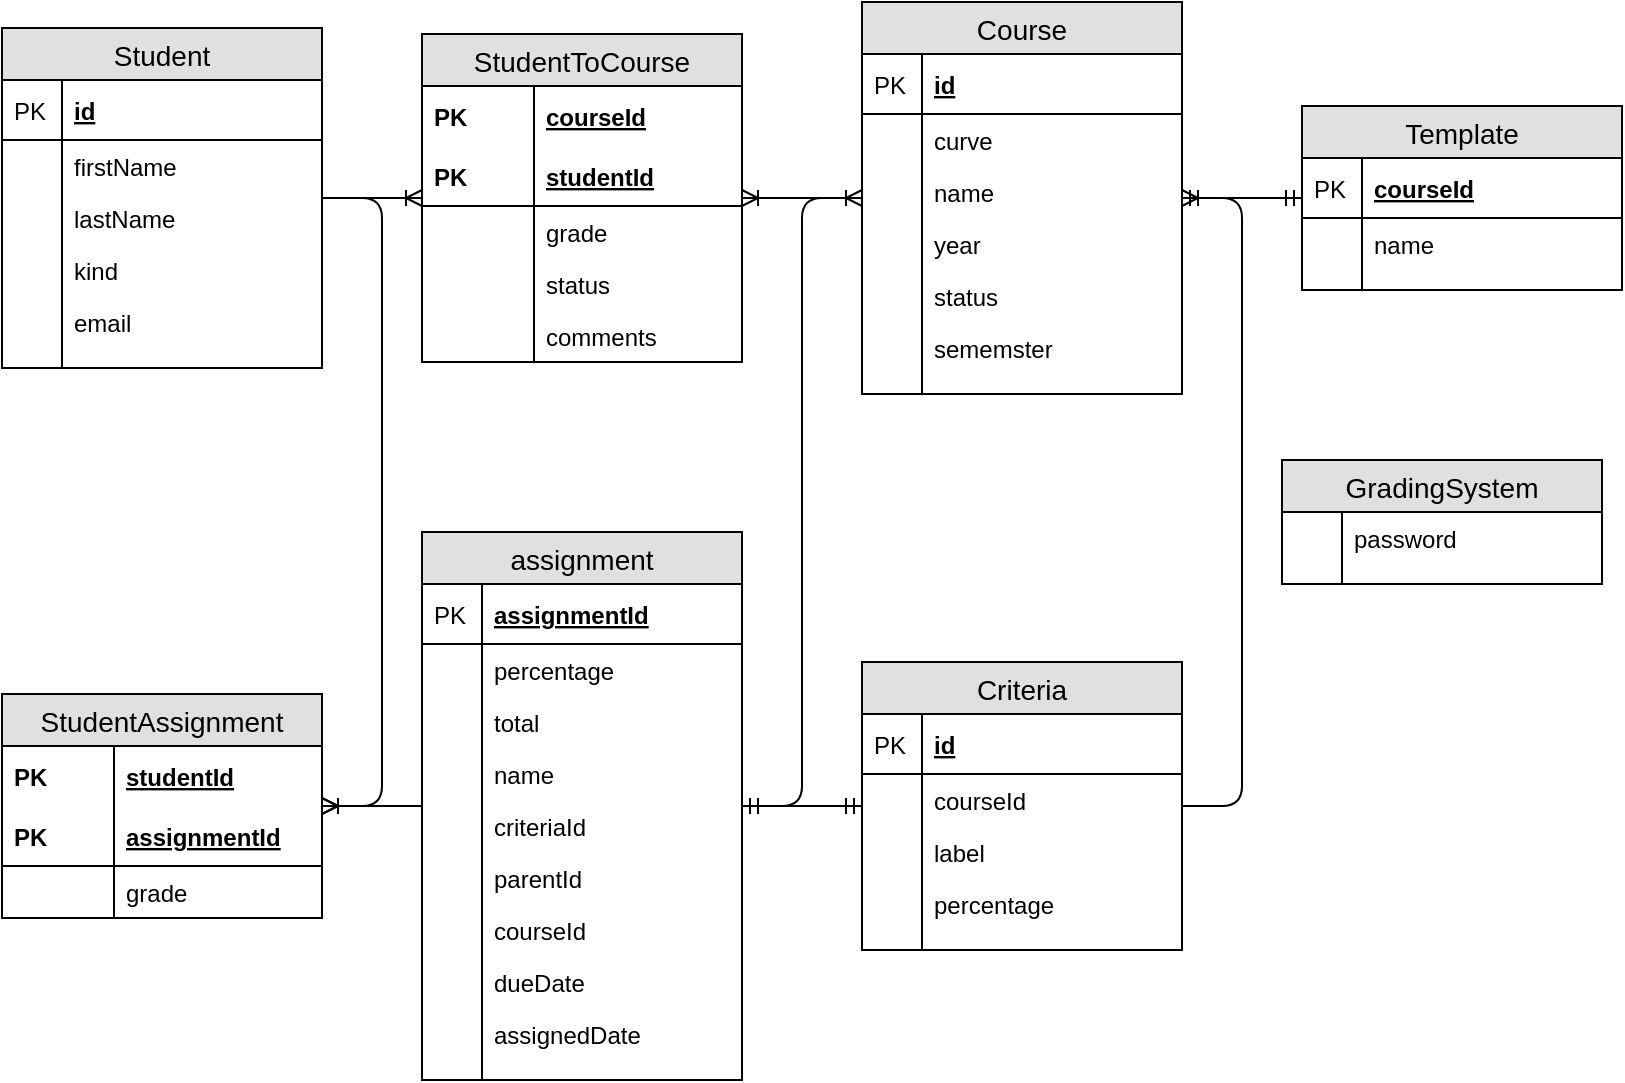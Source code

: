 <mxfile version="12.1.0" type="device" pages="1"><diagram id="WDVvncMT78TBYeKEltRN" name="Page-1"><mxGraphModel dx="946" dy="615" grid="1" gridSize="10" guides="1" tooltips="1" connect="1" arrows="1" fold="1" page="1" pageScale="1" pageWidth="850" pageHeight="1100" math="0" shadow="0"><root><mxCell id="0"/><mxCell id="1" parent="0"/><mxCell id="P_aQMpiDSYDYEC1tHxFe-1" value="Student" style="swimlane;fontStyle=0;childLayout=stackLayout;horizontal=1;startSize=26;fillColor=#e0e0e0;horizontalStack=0;resizeParent=1;resizeParentMax=0;resizeLast=0;collapsible=1;marginBottom=0;swimlaneFillColor=#ffffff;align=center;fontSize=14;" vertex="1" parent="1"><mxGeometry x="130" y="80" width="160" height="170" as="geometry"/></mxCell><mxCell id="P_aQMpiDSYDYEC1tHxFe-2" value="id" style="shape=partialRectangle;top=0;left=0;right=0;bottom=1;align=left;verticalAlign=middle;fillColor=none;spacingLeft=34;spacingRight=4;overflow=hidden;rotatable=0;points=[[0,0.5],[1,0.5]];portConstraint=eastwest;dropTarget=0;fontStyle=5;fontSize=12;" vertex="1" parent="P_aQMpiDSYDYEC1tHxFe-1"><mxGeometry y="26" width="160" height="30" as="geometry"/></mxCell><mxCell id="P_aQMpiDSYDYEC1tHxFe-3" value="PK" style="shape=partialRectangle;top=0;left=0;bottom=0;fillColor=none;align=left;verticalAlign=middle;spacingLeft=4;spacingRight=4;overflow=hidden;rotatable=0;points=[];portConstraint=eastwest;part=1;fontSize=12;" vertex="1" connectable="0" parent="P_aQMpiDSYDYEC1tHxFe-2"><mxGeometry width="30" height="30" as="geometry"/></mxCell><mxCell id="P_aQMpiDSYDYEC1tHxFe-4" value="firstName" style="shape=partialRectangle;top=0;left=0;right=0;bottom=0;align=left;verticalAlign=top;fillColor=none;spacingLeft=34;spacingRight=4;overflow=hidden;rotatable=0;points=[[0,0.5],[1,0.5]];portConstraint=eastwest;dropTarget=0;fontSize=12;" vertex="1" parent="P_aQMpiDSYDYEC1tHxFe-1"><mxGeometry y="56" width="160" height="26" as="geometry"/></mxCell><mxCell id="P_aQMpiDSYDYEC1tHxFe-5" value="" style="shape=partialRectangle;top=0;left=0;bottom=0;fillColor=none;align=left;verticalAlign=top;spacingLeft=4;spacingRight=4;overflow=hidden;rotatable=0;points=[];portConstraint=eastwest;part=1;fontSize=12;" vertex="1" connectable="0" parent="P_aQMpiDSYDYEC1tHxFe-4"><mxGeometry width="30" height="26" as="geometry"/></mxCell><mxCell id="P_aQMpiDSYDYEC1tHxFe-6" value="lastName" style="shape=partialRectangle;top=0;left=0;right=0;bottom=0;align=left;verticalAlign=top;fillColor=none;spacingLeft=34;spacingRight=4;overflow=hidden;rotatable=0;points=[[0,0.5],[1,0.5]];portConstraint=eastwest;dropTarget=0;fontSize=12;" vertex="1" parent="P_aQMpiDSYDYEC1tHxFe-1"><mxGeometry y="82" width="160" height="26" as="geometry"/></mxCell><mxCell id="P_aQMpiDSYDYEC1tHxFe-7" value="" style="shape=partialRectangle;top=0;left=0;bottom=0;fillColor=none;align=left;verticalAlign=top;spacingLeft=4;spacingRight=4;overflow=hidden;rotatable=0;points=[];portConstraint=eastwest;part=1;fontSize=12;" vertex="1" connectable="0" parent="P_aQMpiDSYDYEC1tHxFe-6"><mxGeometry width="30" height="26" as="geometry"/></mxCell><mxCell id="P_aQMpiDSYDYEC1tHxFe-14" value="kind" style="shape=partialRectangle;top=0;left=0;right=0;bottom=0;align=left;verticalAlign=top;fillColor=none;spacingLeft=34;spacingRight=4;overflow=hidden;rotatable=0;points=[[0,0.5],[1,0.5]];portConstraint=eastwest;dropTarget=0;fontSize=12;" vertex="1" parent="P_aQMpiDSYDYEC1tHxFe-1"><mxGeometry y="108" width="160" height="26" as="geometry"/></mxCell><mxCell id="P_aQMpiDSYDYEC1tHxFe-15" value="" style="shape=partialRectangle;top=0;left=0;bottom=0;fillColor=none;align=left;verticalAlign=top;spacingLeft=4;spacingRight=4;overflow=hidden;rotatable=0;points=[];portConstraint=eastwest;part=1;fontSize=12;" vertex="1" connectable="0" parent="P_aQMpiDSYDYEC1tHxFe-14"><mxGeometry width="30" height="26" as="geometry"/></mxCell><mxCell id="P_aQMpiDSYDYEC1tHxFe-8" value="email" style="shape=partialRectangle;top=0;left=0;right=0;bottom=0;align=left;verticalAlign=top;fillColor=none;spacingLeft=34;spacingRight=4;overflow=hidden;rotatable=0;points=[[0,0.5],[1,0.5]];portConstraint=eastwest;dropTarget=0;fontSize=12;" vertex="1" parent="P_aQMpiDSYDYEC1tHxFe-1"><mxGeometry y="134" width="160" height="26" as="geometry"/></mxCell><mxCell id="P_aQMpiDSYDYEC1tHxFe-9" value="" style="shape=partialRectangle;top=0;left=0;bottom=0;fillColor=none;align=left;verticalAlign=top;spacingLeft=4;spacingRight=4;overflow=hidden;rotatable=0;points=[];portConstraint=eastwest;part=1;fontSize=12;" vertex="1" connectable="0" parent="P_aQMpiDSYDYEC1tHxFe-8"><mxGeometry width="30" height="26" as="geometry"/></mxCell><mxCell id="P_aQMpiDSYDYEC1tHxFe-10" value="" style="shape=partialRectangle;top=0;left=0;right=0;bottom=0;align=left;verticalAlign=top;fillColor=none;spacingLeft=34;spacingRight=4;overflow=hidden;rotatable=0;points=[[0,0.5],[1,0.5]];portConstraint=eastwest;dropTarget=0;fontSize=12;" vertex="1" parent="P_aQMpiDSYDYEC1tHxFe-1"><mxGeometry y="160" width="160" height="10" as="geometry"/></mxCell><mxCell id="P_aQMpiDSYDYEC1tHxFe-11" value="" style="shape=partialRectangle;top=0;left=0;bottom=0;fillColor=none;align=left;verticalAlign=top;spacingLeft=4;spacingRight=4;overflow=hidden;rotatable=0;points=[];portConstraint=eastwest;part=1;fontSize=12;" vertex="1" connectable="0" parent="P_aQMpiDSYDYEC1tHxFe-10"><mxGeometry width="30" height="10" as="geometry"/></mxCell><mxCell id="P_aQMpiDSYDYEC1tHxFe-16" value="StudentToCourse" style="swimlane;fontStyle=0;childLayout=stackLayout;horizontal=1;startSize=26;fillColor=#e0e0e0;horizontalStack=0;resizeParent=1;resizeParentMax=0;resizeLast=0;collapsible=1;marginBottom=0;swimlaneFillColor=#ffffff;align=center;fontSize=14;" vertex="1" parent="1"><mxGeometry x="340" y="83" width="160" height="164" as="geometry"/></mxCell><mxCell id="P_aQMpiDSYDYEC1tHxFe-17" value="courseId" style="shape=partialRectangle;top=0;left=0;right=0;bottom=0;align=left;verticalAlign=middle;fillColor=none;spacingLeft=60;spacingRight=4;overflow=hidden;rotatable=0;points=[[0,0.5],[1,0.5]];portConstraint=eastwest;dropTarget=0;fontStyle=5;fontSize=12;" vertex="1" parent="P_aQMpiDSYDYEC1tHxFe-16"><mxGeometry y="26" width="160" height="30" as="geometry"/></mxCell><mxCell id="P_aQMpiDSYDYEC1tHxFe-18" value="PK" style="shape=partialRectangle;fontStyle=1;top=0;left=0;bottom=0;fillColor=none;align=left;verticalAlign=middle;spacingLeft=4;spacingRight=4;overflow=hidden;rotatable=0;points=[];portConstraint=eastwest;part=1;fontSize=12;" vertex="1" connectable="0" parent="P_aQMpiDSYDYEC1tHxFe-17"><mxGeometry width="56" height="30" as="geometry"/></mxCell><mxCell id="P_aQMpiDSYDYEC1tHxFe-19" value="studentId" style="shape=partialRectangle;top=0;left=0;right=0;bottom=1;align=left;verticalAlign=middle;fillColor=none;spacingLeft=60;spacingRight=4;overflow=hidden;rotatable=0;points=[[0,0.5],[1,0.5]];portConstraint=eastwest;dropTarget=0;fontStyle=5;fontSize=12;" vertex="1" parent="P_aQMpiDSYDYEC1tHxFe-16"><mxGeometry y="56" width="160" height="30" as="geometry"/></mxCell><mxCell id="P_aQMpiDSYDYEC1tHxFe-20" value="PK" style="shape=partialRectangle;fontStyle=1;top=0;left=0;bottom=0;fillColor=none;align=left;verticalAlign=middle;spacingLeft=4;spacingRight=4;overflow=hidden;rotatable=0;points=[];portConstraint=eastwest;part=1;fontSize=12;" vertex="1" connectable="0" parent="P_aQMpiDSYDYEC1tHxFe-19"><mxGeometry width="56" height="30" as="geometry"/></mxCell><mxCell id="P_aQMpiDSYDYEC1tHxFe-21" value="grade" style="shape=partialRectangle;top=0;left=0;right=0;bottom=0;align=left;verticalAlign=top;fillColor=none;spacingLeft=60;spacingRight=4;overflow=hidden;rotatable=0;points=[[0,0.5],[1,0.5]];portConstraint=eastwest;dropTarget=0;fontSize=12;" vertex="1" parent="P_aQMpiDSYDYEC1tHxFe-16"><mxGeometry y="86" width="160" height="26" as="geometry"/></mxCell><mxCell id="P_aQMpiDSYDYEC1tHxFe-22" value="" style="shape=partialRectangle;top=0;left=0;bottom=0;fillColor=none;align=left;verticalAlign=top;spacingLeft=4;spacingRight=4;overflow=hidden;rotatable=0;points=[];portConstraint=eastwest;part=1;fontSize=12;" vertex="1" connectable="0" parent="P_aQMpiDSYDYEC1tHxFe-21"><mxGeometry width="56" height="26" as="geometry"/></mxCell><mxCell id="P_aQMpiDSYDYEC1tHxFe-27" value="status" style="shape=partialRectangle;top=0;left=0;right=0;bottom=0;align=left;verticalAlign=top;fillColor=none;spacingLeft=60;spacingRight=4;overflow=hidden;rotatable=0;points=[[0,0.5],[1,0.5]];portConstraint=eastwest;dropTarget=0;fontSize=12;" vertex="1" parent="P_aQMpiDSYDYEC1tHxFe-16"><mxGeometry y="112" width="160" height="26" as="geometry"/></mxCell><mxCell id="P_aQMpiDSYDYEC1tHxFe-28" value="" style="shape=partialRectangle;fontStyle=1;top=0;left=0;bottom=0;fillColor=none;align=left;verticalAlign=top;spacingLeft=4;spacingRight=4;overflow=hidden;rotatable=0;points=[];portConstraint=eastwest;part=1;fontSize=12;" vertex="1" connectable="0" parent="P_aQMpiDSYDYEC1tHxFe-27"><mxGeometry width="56" height="26" as="geometry"/></mxCell><mxCell id="P_aQMpiDSYDYEC1tHxFe-25" value="comments" style="shape=partialRectangle;top=0;left=0;right=0;bottom=0;align=left;verticalAlign=top;fillColor=none;spacingLeft=60;spacingRight=4;overflow=hidden;rotatable=0;points=[[0,0.5],[1,0.5]];portConstraint=eastwest;dropTarget=0;fontSize=12;" vertex="1" parent="P_aQMpiDSYDYEC1tHxFe-16"><mxGeometry y="138" width="160" height="26" as="geometry"/></mxCell><mxCell id="P_aQMpiDSYDYEC1tHxFe-26" value="" style="shape=partialRectangle;fontStyle=1;top=0;left=0;bottom=0;fillColor=none;align=left;verticalAlign=top;spacingLeft=4;spacingRight=4;overflow=hidden;rotatable=0;points=[];portConstraint=eastwest;part=1;fontSize=12;" vertex="1" connectable="0" parent="P_aQMpiDSYDYEC1tHxFe-25"><mxGeometry width="56" height="26" as="geometry"/></mxCell><mxCell id="P_aQMpiDSYDYEC1tHxFe-31" value="Course" style="swimlane;fontStyle=0;childLayout=stackLayout;horizontal=1;startSize=26;fillColor=#e0e0e0;horizontalStack=0;resizeParent=1;resizeParentMax=0;resizeLast=0;collapsible=1;marginBottom=0;swimlaneFillColor=#ffffff;align=center;fontSize=14;" vertex="1" parent="1"><mxGeometry x="560" y="67" width="160" height="196" as="geometry"/></mxCell><mxCell id="P_aQMpiDSYDYEC1tHxFe-32" value="id" style="shape=partialRectangle;top=0;left=0;right=0;bottom=1;align=left;verticalAlign=middle;fillColor=none;spacingLeft=34;spacingRight=4;overflow=hidden;rotatable=0;points=[[0,0.5],[1,0.5]];portConstraint=eastwest;dropTarget=0;fontStyle=5;fontSize=12;" vertex="1" parent="P_aQMpiDSYDYEC1tHxFe-31"><mxGeometry y="26" width="160" height="30" as="geometry"/></mxCell><mxCell id="P_aQMpiDSYDYEC1tHxFe-33" value="PK" style="shape=partialRectangle;top=0;left=0;bottom=0;fillColor=none;align=left;verticalAlign=middle;spacingLeft=4;spacingRight=4;overflow=hidden;rotatable=0;points=[];portConstraint=eastwest;part=1;fontSize=12;" vertex="1" connectable="0" parent="P_aQMpiDSYDYEC1tHxFe-32"><mxGeometry width="30" height="30" as="geometry"/></mxCell><mxCell id="P_aQMpiDSYDYEC1tHxFe-34" value="curve" style="shape=partialRectangle;top=0;left=0;right=0;bottom=0;align=left;verticalAlign=top;fillColor=none;spacingLeft=34;spacingRight=4;overflow=hidden;rotatable=0;points=[[0,0.5],[1,0.5]];portConstraint=eastwest;dropTarget=0;fontSize=12;" vertex="1" parent="P_aQMpiDSYDYEC1tHxFe-31"><mxGeometry y="56" width="160" height="26" as="geometry"/></mxCell><mxCell id="P_aQMpiDSYDYEC1tHxFe-35" value="" style="shape=partialRectangle;top=0;left=0;bottom=0;fillColor=none;align=left;verticalAlign=top;spacingLeft=4;spacingRight=4;overflow=hidden;rotatable=0;points=[];portConstraint=eastwest;part=1;fontSize=12;" vertex="1" connectable="0" parent="P_aQMpiDSYDYEC1tHxFe-34"><mxGeometry width="30" height="26" as="geometry"/></mxCell><mxCell id="P_aQMpiDSYDYEC1tHxFe-36" value="name" style="shape=partialRectangle;top=0;left=0;right=0;bottom=0;align=left;verticalAlign=top;fillColor=none;spacingLeft=34;spacingRight=4;overflow=hidden;rotatable=0;points=[[0,0.5],[1,0.5]];portConstraint=eastwest;dropTarget=0;fontSize=12;" vertex="1" parent="P_aQMpiDSYDYEC1tHxFe-31"><mxGeometry y="82" width="160" height="26" as="geometry"/></mxCell><mxCell id="P_aQMpiDSYDYEC1tHxFe-37" value="" style="shape=partialRectangle;top=0;left=0;bottom=0;fillColor=none;align=left;verticalAlign=top;spacingLeft=4;spacingRight=4;overflow=hidden;rotatable=0;points=[];portConstraint=eastwest;part=1;fontSize=12;" vertex="1" connectable="0" parent="P_aQMpiDSYDYEC1tHxFe-36"><mxGeometry width="30" height="26" as="geometry"/></mxCell><mxCell id="P_aQMpiDSYDYEC1tHxFe-42" value="year" style="shape=partialRectangle;top=0;left=0;right=0;bottom=0;align=left;verticalAlign=top;fillColor=none;spacingLeft=34;spacingRight=4;overflow=hidden;rotatable=0;points=[[0,0.5],[1,0.5]];portConstraint=eastwest;dropTarget=0;fontSize=12;" vertex="1" parent="P_aQMpiDSYDYEC1tHxFe-31"><mxGeometry y="108" width="160" height="26" as="geometry"/></mxCell><mxCell id="P_aQMpiDSYDYEC1tHxFe-43" value="" style="shape=partialRectangle;top=0;left=0;bottom=0;fillColor=none;align=left;verticalAlign=top;spacingLeft=4;spacingRight=4;overflow=hidden;rotatable=0;points=[];portConstraint=eastwest;part=1;fontSize=12;" vertex="1" connectable="0" parent="P_aQMpiDSYDYEC1tHxFe-42"><mxGeometry width="30" height="26" as="geometry"/></mxCell><mxCell id="P_aQMpiDSYDYEC1tHxFe-44" value="status" style="shape=partialRectangle;top=0;left=0;right=0;bottom=0;align=left;verticalAlign=top;fillColor=none;spacingLeft=34;spacingRight=4;overflow=hidden;rotatable=0;points=[[0,0.5],[1,0.5]];portConstraint=eastwest;dropTarget=0;fontSize=12;" vertex="1" parent="P_aQMpiDSYDYEC1tHxFe-31"><mxGeometry y="134" width="160" height="26" as="geometry"/></mxCell><mxCell id="P_aQMpiDSYDYEC1tHxFe-45" value="" style="shape=partialRectangle;top=0;left=0;bottom=0;fillColor=none;align=left;verticalAlign=top;spacingLeft=4;spacingRight=4;overflow=hidden;rotatable=0;points=[];portConstraint=eastwest;part=1;fontSize=12;" vertex="1" connectable="0" parent="P_aQMpiDSYDYEC1tHxFe-44"><mxGeometry width="30" height="26" as="geometry"/></mxCell><mxCell id="P_aQMpiDSYDYEC1tHxFe-38" value="sememster" style="shape=partialRectangle;top=0;left=0;right=0;bottom=0;align=left;verticalAlign=top;fillColor=none;spacingLeft=34;spacingRight=4;overflow=hidden;rotatable=0;points=[[0,0.5],[1,0.5]];portConstraint=eastwest;dropTarget=0;fontSize=12;" vertex="1" parent="P_aQMpiDSYDYEC1tHxFe-31"><mxGeometry y="160" width="160" height="26" as="geometry"/></mxCell><mxCell id="P_aQMpiDSYDYEC1tHxFe-39" value="" style="shape=partialRectangle;top=0;left=0;bottom=0;fillColor=none;align=left;verticalAlign=top;spacingLeft=4;spacingRight=4;overflow=hidden;rotatable=0;points=[];portConstraint=eastwest;part=1;fontSize=12;" vertex="1" connectable="0" parent="P_aQMpiDSYDYEC1tHxFe-38"><mxGeometry width="30" height="26" as="geometry"/></mxCell><mxCell id="P_aQMpiDSYDYEC1tHxFe-40" value="" style="shape=partialRectangle;top=0;left=0;right=0;bottom=0;align=left;verticalAlign=top;fillColor=none;spacingLeft=34;spacingRight=4;overflow=hidden;rotatable=0;points=[[0,0.5],[1,0.5]];portConstraint=eastwest;dropTarget=0;fontSize=12;" vertex="1" parent="P_aQMpiDSYDYEC1tHxFe-31"><mxGeometry y="186" width="160" height="10" as="geometry"/></mxCell><mxCell id="P_aQMpiDSYDYEC1tHxFe-41" value="" style="shape=partialRectangle;top=0;left=0;bottom=0;fillColor=none;align=left;verticalAlign=top;spacingLeft=4;spacingRight=4;overflow=hidden;rotatable=0;points=[];portConstraint=eastwest;part=1;fontSize=12;" vertex="1" connectable="0" parent="P_aQMpiDSYDYEC1tHxFe-40"><mxGeometry width="30" height="10" as="geometry"/></mxCell><mxCell id="P_aQMpiDSYDYEC1tHxFe-46" value="Criteria" style="swimlane;fontStyle=0;childLayout=stackLayout;horizontal=1;startSize=26;fillColor=#e0e0e0;horizontalStack=0;resizeParent=1;resizeParentMax=0;resizeLast=0;collapsible=1;marginBottom=0;swimlaneFillColor=#ffffff;align=center;fontSize=14;" vertex="1" parent="1"><mxGeometry x="560" y="397" width="160" height="144" as="geometry"/></mxCell><mxCell id="P_aQMpiDSYDYEC1tHxFe-47" value="id" style="shape=partialRectangle;top=0;left=0;right=0;bottom=1;align=left;verticalAlign=middle;fillColor=none;spacingLeft=34;spacingRight=4;overflow=hidden;rotatable=0;points=[[0,0.5],[1,0.5]];portConstraint=eastwest;dropTarget=0;fontStyle=5;fontSize=12;" vertex="1" parent="P_aQMpiDSYDYEC1tHxFe-46"><mxGeometry y="26" width="160" height="30" as="geometry"/></mxCell><mxCell id="P_aQMpiDSYDYEC1tHxFe-48" value="PK" style="shape=partialRectangle;top=0;left=0;bottom=0;fillColor=none;align=left;verticalAlign=middle;spacingLeft=4;spacingRight=4;overflow=hidden;rotatable=0;points=[];portConstraint=eastwest;part=1;fontSize=12;" vertex="1" connectable="0" parent="P_aQMpiDSYDYEC1tHxFe-47"><mxGeometry width="30" height="30" as="geometry"/></mxCell><mxCell id="P_aQMpiDSYDYEC1tHxFe-49" value="courseId" style="shape=partialRectangle;top=0;left=0;right=0;bottom=0;align=left;verticalAlign=top;fillColor=none;spacingLeft=34;spacingRight=4;overflow=hidden;rotatable=0;points=[[0,0.5],[1,0.5]];portConstraint=eastwest;dropTarget=0;fontSize=12;" vertex="1" parent="P_aQMpiDSYDYEC1tHxFe-46"><mxGeometry y="56" width="160" height="26" as="geometry"/></mxCell><mxCell id="P_aQMpiDSYDYEC1tHxFe-50" value="" style="shape=partialRectangle;top=0;left=0;bottom=0;fillColor=none;align=left;verticalAlign=top;spacingLeft=4;spacingRight=4;overflow=hidden;rotatable=0;points=[];portConstraint=eastwest;part=1;fontSize=12;" vertex="1" connectable="0" parent="P_aQMpiDSYDYEC1tHxFe-49"><mxGeometry width="30" height="26" as="geometry"/></mxCell><mxCell id="P_aQMpiDSYDYEC1tHxFe-51" value="label" style="shape=partialRectangle;top=0;left=0;right=0;bottom=0;align=left;verticalAlign=top;fillColor=none;spacingLeft=34;spacingRight=4;overflow=hidden;rotatable=0;points=[[0,0.5],[1,0.5]];portConstraint=eastwest;dropTarget=0;fontSize=12;" vertex="1" parent="P_aQMpiDSYDYEC1tHxFe-46"><mxGeometry y="82" width="160" height="26" as="geometry"/></mxCell><mxCell id="P_aQMpiDSYDYEC1tHxFe-52" value="" style="shape=partialRectangle;top=0;left=0;bottom=0;fillColor=none;align=left;verticalAlign=top;spacingLeft=4;spacingRight=4;overflow=hidden;rotatable=0;points=[];portConstraint=eastwest;part=1;fontSize=12;" vertex="1" connectable="0" parent="P_aQMpiDSYDYEC1tHxFe-51"><mxGeometry width="30" height="26" as="geometry"/></mxCell><mxCell id="P_aQMpiDSYDYEC1tHxFe-53" value="percentage" style="shape=partialRectangle;top=0;left=0;right=0;bottom=0;align=left;verticalAlign=top;fillColor=none;spacingLeft=34;spacingRight=4;overflow=hidden;rotatable=0;points=[[0,0.5],[1,0.5]];portConstraint=eastwest;dropTarget=0;fontSize=12;" vertex="1" parent="P_aQMpiDSYDYEC1tHxFe-46"><mxGeometry y="108" width="160" height="26" as="geometry"/></mxCell><mxCell id="P_aQMpiDSYDYEC1tHxFe-54" value="" style="shape=partialRectangle;top=0;left=0;bottom=0;fillColor=none;align=left;verticalAlign=top;spacingLeft=4;spacingRight=4;overflow=hidden;rotatable=0;points=[];portConstraint=eastwest;part=1;fontSize=12;" vertex="1" connectable="0" parent="P_aQMpiDSYDYEC1tHxFe-53"><mxGeometry width="30" height="26" as="geometry"/></mxCell><mxCell id="P_aQMpiDSYDYEC1tHxFe-55" value="" style="shape=partialRectangle;top=0;left=0;right=0;bottom=0;align=left;verticalAlign=top;fillColor=none;spacingLeft=34;spacingRight=4;overflow=hidden;rotatable=0;points=[[0,0.5],[1,0.5]];portConstraint=eastwest;dropTarget=0;fontSize=12;" vertex="1" parent="P_aQMpiDSYDYEC1tHxFe-46"><mxGeometry y="134" width="160" height="10" as="geometry"/></mxCell><mxCell id="P_aQMpiDSYDYEC1tHxFe-56" value="" style="shape=partialRectangle;top=0;left=0;bottom=0;fillColor=none;align=left;verticalAlign=top;spacingLeft=4;spacingRight=4;overflow=hidden;rotatable=0;points=[];portConstraint=eastwest;part=1;fontSize=12;" vertex="1" connectable="0" parent="P_aQMpiDSYDYEC1tHxFe-55"><mxGeometry width="30" height="10" as="geometry"/></mxCell><mxCell id="P_aQMpiDSYDYEC1tHxFe-57" value="assignment" style="swimlane;fontStyle=0;childLayout=stackLayout;horizontal=1;startSize=26;fillColor=#e0e0e0;horizontalStack=0;resizeParent=1;resizeParentMax=0;resizeLast=0;collapsible=1;marginBottom=0;swimlaneFillColor=#ffffff;align=center;fontSize=14;" vertex="1" parent="1"><mxGeometry x="340" y="332" width="160" height="274" as="geometry"/></mxCell><mxCell id="P_aQMpiDSYDYEC1tHxFe-58" value="assignmentId" style="shape=partialRectangle;top=0;left=0;right=0;bottom=1;align=left;verticalAlign=middle;fillColor=none;spacingLeft=34;spacingRight=4;overflow=hidden;rotatable=0;points=[[0,0.5],[1,0.5]];portConstraint=eastwest;dropTarget=0;fontStyle=5;fontSize=12;" vertex="1" parent="P_aQMpiDSYDYEC1tHxFe-57"><mxGeometry y="26" width="160" height="30" as="geometry"/></mxCell><mxCell id="P_aQMpiDSYDYEC1tHxFe-59" value="PK" style="shape=partialRectangle;top=0;left=0;bottom=0;fillColor=none;align=left;verticalAlign=middle;spacingLeft=4;spacingRight=4;overflow=hidden;rotatable=0;points=[];portConstraint=eastwest;part=1;fontSize=12;" vertex="1" connectable="0" parent="P_aQMpiDSYDYEC1tHxFe-58"><mxGeometry width="30" height="30" as="geometry"/></mxCell><mxCell id="P_aQMpiDSYDYEC1tHxFe-60" value="percentage" style="shape=partialRectangle;top=0;left=0;right=0;bottom=0;align=left;verticalAlign=top;fillColor=none;spacingLeft=34;spacingRight=4;overflow=hidden;rotatable=0;points=[[0,0.5],[1,0.5]];portConstraint=eastwest;dropTarget=0;fontSize=12;" vertex="1" parent="P_aQMpiDSYDYEC1tHxFe-57"><mxGeometry y="56" width="160" height="26" as="geometry"/></mxCell><mxCell id="P_aQMpiDSYDYEC1tHxFe-61" value="" style="shape=partialRectangle;top=0;left=0;bottom=0;fillColor=none;align=left;verticalAlign=top;spacingLeft=4;spacingRight=4;overflow=hidden;rotatable=0;points=[];portConstraint=eastwest;part=1;fontSize=12;" vertex="1" connectable="0" parent="P_aQMpiDSYDYEC1tHxFe-60"><mxGeometry width="30" height="26" as="geometry"/></mxCell><mxCell id="P_aQMpiDSYDYEC1tHxFe-62" value="total" style="shape=partialRectangle;top=0;left=0;right=0;bottom=0;align=left;verticalAlign=top;fillColor=none;spacingLeft=34;spacingRight=4;overflow=hidden;rotatable=0;points=[[0,0.5],[1,0.5]];portConstraint=eastwest;dropTarget=0;fontSize=12;" vertex="1" parent="P_aQMpiDSYDYEC1tHxFe-57"><mxGeometry y="82" width="160" height="26" as="geometry"/></mxCell><mxCell id="P_aQMpiDSYDYEC1tHxFe-63" value="" style="shape=partialRectangle;top=0;left=0;bottom=0;fillColor=none;align=left;verticalAlign=top;spacingLeft=4;spacingRight=4;overflow=hidden;rotatable=0;points=[];portConstraint=eastwest;part=1;fontSize=12;" vertex="1" connectable="0" parent="P_aQMpiDSYDYEC1tHxFe-62"><mxGeometry width="30" height="26" as="geometry"/></mxCell><mxCell id="P_aQMpiDSYDYEC1tHxFe-64" value="name" style="shape=partialRectangle;top=0;left=0;right=0;bottom=0;align=left;verticalAlign=top;fillColor=none;spacingLeft=34;spacingRight=4;overflow=hidden;rotatable=0;points=[[0,0.5],[1,0.5]];portConstraint=eastwest;dropTarget=0;fontSize=12;" vertex="1" parent="P_aQMpiDSYDYEC1tHxFe-57"><mxGeometry y="108" width="160" height="26" as="geometry"/></mxCell><mxCell id="P_aQMpiDSYDYEC1tHxFe-65" value="" style="shape=partialRectangle;top=0;left=0;bottom=0;fillColor=none;align=left;verticalAlign=top;spacingLeft=4;spacingRight=4;overflow=hidden;rotatable=0;points=[];portConstraint=eastwest;part=1;fontSize=12;" vertex="1" connectable="0" parent="P_aQMpiDSYDYEC1tHxFe-64"><mxGeometry width="30" height="26" as="geometry"/></mxCell><mxCell id="P_aQMpiDSYDYEC1tHxFe-78" value="criteriaId" style="shape=partialRectangle;top=0;left=0;right=0;bottom=0;align=left;verticalAlign=top;fillColor=none;spacingLeft=34;spacingRight=4;overflow=hidden;rotatable=0;points=[[0,0.5],[1,0.5]];portConstraint=eastwest;dropTarget=0;fontSize=12;" vertex="1" parent="P_aQMpiDSYDYEC1tHxFe-57"><mxGeometry y="134" width="160" height="26" as="geometry"/></mxCell><mxCell id="P_aQMpiDSYDYEC1tHxFe-79" value="" style="shape=partialRectangle;top=0;left=0;bottom=0;fillColor=none;align=left;verticalAlign=top;spacingLeft=4;spacingRight=4;overflow=hidden;rotatable=0;points=[];portConstraint=eastwest;part=1;fontSize=12;" vertex="1" connectable="0" parent="P_aQMpiDSYDYEC1tHxFe-78"><mxGeometry width="30" height="26" as="geometry"/></mxCell><mxCell id="P_aQMpiDSYDYEC1tHxFe-80" value="parentId" style="shape=partialRectangle;top=0;left=0;right=0;bottom=0;align=left;verticalAlign=top;fillColor=none;spacingLeft=34;spacingRight=4;overflow=hidden;rotatable=0;points=[[0,0.5],[1,0.5]];portConstraint=eastwest;dropTarget=0;fontSize=12;" vertex="1" parent="P_aQMpiDSYDYEC1tHxFe-57"><mxGeometry y="160" width="160" height="26" as="geometry"/></mxCell><mxCell id="P_aQMpiDSYDYEC1tHxFe-81" value="" style="shape=partialRectangle;top=0;left=0;bottom=0;fillColor=none;align=left;verticalAlign=top;spacingLeft=4;spacingRight=4;overflow=hidden;rotatable=0;points=[];portConstraint=eastwest;part=1;fontSize=12;" vertex="1" connectable="0" parent="P_aQMpiDSYDYEC1tHxFe-80"><mxGeometry width="30" height="26" as="geometry"/></mxCell><mxCell id="P_aQMpiDSYDYEC1tHxFe-70" value="courseId" style="shape=partialRectangle;top=0;left=0;right=0;bottom=0;align=left;verticalAlign=top;fillColor=none;spacingLeft=34;spacingRight=4;overflow=hidden;rotatable=0;points=[[0,0.5],[1,0.5]];portConstraint=eastwest;dropTarget=0;fontSize=12;" vertex="1" parent="P_aQMpiDSYDYEC1tHxFe-57"><mxGeometry y="186" width="160" height="26" as="geometry"/></mxCell><mxCell id="P_aQMpiDSYDYEC1tHxFe-71" value="" style="shape=partialRectangle;top=0;left=0;bottom=0;fillColor=none;align=left;verticalAlign=top;spacingLeft=4;spacingRight=4;overflow=hidden;rotatable=0;points=[];portConstraint=eastwest;part=1;fontSize=12;" vertex="1" connectable="0" parent="P_aQMpiDSYDYEC1tHxFe-70"><mxGeometry width="30" height="26" as="geometry"/></mxCell><mxCell id="P_aQMpiDSYDYEC1tHxFe-76" value="dueDate" style="shape=partialRectangle;top=0;left=0;right=0;bottom=0;align=left;verticalAlign=top;fillColor=none;spacingLeft=34;spacingRight=4;overflow=hidden;rotatable=0;points=[[0,0.5],[1,0.5]];portConstraint=eastwest;dropTarget=0;fontSize=12;" vertex="1" parent="P_aQMpiDSYDYEC1tHxFe-57"><mxGeometry y="212" width="160" height="26" as="geometry"/></mxCell><mxCell id="P_aQMpiDSYDYEC1tHxFe-77" value="" style="shape=partialRectangle;top=0;left=0;bottom=0;fillColor=none;align=left;verticalAlign=top;spacingLeft=4;spacingRight=4;overflow=hidden;rotatable=0;points=[];portConstraint=eastwest;part=1;fontSize=12;" vertex="1" connectable="0" parent="P_aQMpiDSYDYEC1tHxFe-76"><mxGeometry width="30" height="26" as="geometry"/></mxCell><mxCell id="P_aQMpiDSYDYEC1tHxFe-72" value="assignedDate" style="shape=partialRectangle;top=0;left=0;right=0;bottom=0;align=left;verticalAlign=top;fillColor=none;spacingLeft=34;spacingRight=4;overflow=hidden;rotatable=0;points=[[0,0.5],[1,0.5]];portConstraint=eastwest;dropTarget=0;fontSize=12;" vertex="1" parent="P_aQMpiDSYDYEC1tHxFe-57"><mxGeometry y="238" width="160" height="26" as="geometry"/></mxCell><mxCell id="P_aQMpiDSYDYEC1tHxFe-73" value="" style="shape=partialRectangle;top=0;left=0;bottom=0;fillColor=none;align=left;verticalAlign=top;spacingLeft=4;spacingRight=4;overflow=hidden;rotatable=0;points=[];portConstraint=eastwest;part=1;fontSize=12;" vertex="1" connectable="0" parent="P_aQMpiDSYDYEC1tHxFe-72"><mxGeometry width="30" height="26" as="geometry"/></mxCell><mxCell id="P_aQMpiDSYDYEC1tHxFe-66" value="" style="shape=partialRectangle;top=0;left=0;right=0;bottom=0;align=left;verticalAlign=top;fillColor=none;spacingLeft=34;spacingRight=4;overflow=hidden;rotatable=0;points=[[0,0.5],[1,0.5]];portConstraint=eastwest;dropTarget=0;fontSize=12;" vertex="1" parent="P_aQMpiDSYDYEC1tHxFe-57"><mxGeometry y="264" width="160" height="10" as="geometry"/></mxCell><mxCell id="P_aQMpiDSYDYEC1tHxFe-67" value="" style="shape=partialRectangle;top=0;left=0;bottom=0;fillColor=none;align=left;verticalAlign=top;spacingLeft=4;spacingRight=4;overflow=hidden;rotatable=0;points=[];portConstraint=eastwest;part=1;fontSize=12;" vertex="1" connectable="0" parent="P_aQMpiDSYDYEC1tHxFe-66"><mxGeometry width="30" height="10" as="geometry"/></mxCell><mxCell id="P_aQMpiDSYDYEC1tHxFe-93" value="StudentAssignment" style="swimlane;fontStyle=0;childLayout=stackLayout;horizontal=1;startSize=26;fillColor=#e0e0e0;horizontalStack=0;resizeParent=1;resizeParentMax=0;resizeLast=0;collapsible=1;marginBottom=0;swimlaneFillColor=#ffffff;align=center;fontSize=14;" vertex="1" parent="1"><mxGeometry x="130" y="413" width="160" height="112" as="geometry"/></mxCell><mxCell id="P_aQMpiDSYDYEC1tHxFe-94" value="studentId" style="shape=partialRectangle;top=0;left=0;right=0;bottom=0;align=left;verticalAlign=middle;fillColor=none;spacingLeft=60;spacingRight=4;overflow=hidden;rotatable=0;points=[[0,0.5],[1,0.5]];portConstraint=eastwest;dropTarget=0;fontStyle=5;fontSize=12;" vertex="1" parent="P_aQMpiDSYDYEC1tHxFe-93"><mxGeometry y="26" width="160" height="30" as="geometry"/></mxCell><mxCell id="P_aQMpiDSYDYEC1tHxFe-95" value="PK" style="shape=partialRectangle;fontStyle=1;top=0;left=0;bottom=0;fillColor=none;align=left;verticalAlign=middle;spacingLeft=4;spacingRight=4;overflow=hidden;rotatable=0;points=[];portConstraint=eastwest;part=1;fontSize=12;" vertex="1" connectable="0" parent="P_aQMpiDSYDYEC1tHxFe-94"><mxGeometry width="56" height="30" as="geometry"/></mxCell><mxCell id="P_aQMpiDSYDYEC1tHxFe-96" value="assignmentId" style="shape=partialRectangle;top=0;left=0;right=0;bottom=1;align=left;verticalAlign=middle;fillColor=none;spacingLeft=60;spacingRight=4;overflow=hidden;rotatable=0;points=[[0,0.5],[1,0.5]];portConstraint=eastwest;dropTarget=0;fontStyle=5;fontSize=12;" vertex="1" parent="P_aQMpiDSYDYEC1tHxFe-93"><mxGeometry y="56" width="160" height="30" as="geometry"/></mxCell><mxCell id="P_aQMpiDSYDYEC1tHxFe-97" value="PK" style="shape=partialRectangle;fontStyle=1;top=0;left=0;bottom=0;fillColor=none;align=left;verticalAlign=middle;spacingLeft=4;spacingRight=4;overflow=hidden;rotatable=0;points=[];portConstraint=eastwest;part=1;fontSize=12;" vertex="1" connectable="0" parent="P_aQMpiDSYDYEC1tHxFe-96"><mxGeometry width="56" height="30" as="geometry"/></mxCell><mxCell id="P_aQMpiDSYDYEC1tHxFe-98" value="grade" style="shape=partialRectangle;top=0;left=0;right=0;bottom=0;align=left;verticalAlign=top;fillColor=none;spacingLeft=60;spacingRight=4;overflow=hidden;rotatable=0;points=[[0,0.5],[1,0.5]];portConstraint=eastwest;dropTarget=0;fontSize=12;" vertex="1" parent="P_aQMpiDSYDYEC1tHxFe-93"><mxGeometry y="86" width="160" height="26" as="geometry"/></mxCell><mxCell id="P_aQMpiDSYDYEC1tHxFe-99" value="" style="shape=partialRectangle;top=0;left=0;bottom=0;fillColor=none;align=left;verticalAlign=top;spacingLeft=4;spacingRight=4;overflow=hidden;rotatable=0;points=[];portConstraint=eastwest;part=1;fontSize=12;" vertex="1" connectable="0" parent="P_aQMpiDSYDYEC1tHxFe-98"><mxGeometry width="56" height="26" as="geometry"/></mxCell><mxCell id="P_aQMpiDSYDYEC1tHxFe-100" value="GradingSystem" style="swimlane;fontStyle=0;childLayout=stackLayout;horizontal=1;startSize=26;fillColor=#e0e0e0;horizontalStack=0;resizeParent=1;resizeParentMax=0;resizeLast=0;collapsible=1;marginBottom=0;swimlaneFillColor=#ffffff;align=center;fontSize=14;" vertex="1" parent="1"><mxGeometry x="770" y="296" width="160" height="62" as="geometry"/></mxCell><mxCell id="P_aQMpiDSYDYEC1tHxFe-103" value="password" style="shape=partialRectangle;top=0;left=0;right=0;bottom=0;align=left;verticalAlign=top;fillColor=none;spacingLeft=34;spacingRight=4;overflow=hidden;rotatable=0;points=[[0,0.5],[1,0.5]];portConstraint=eastwest;dropTarget=0;fontSize=12;" vertex="1" parent="P_aQMpiDSYDYEC1tHxFe-100"><mxGeometry y="26" width="160" height="26" as="geometry"/></mxCell><mxCell id="P_aQMpiDSYDYEC1tHxFe-104" value="" style="shape=partialRectangle;top=0;left=0;bottom=0;fillColor=none;align=left;verticalAlign=top;spacingLeft=4;spacingRight=4;overflow=hidden;rotatable=0;points=[];portConstraint=eastwest;part=1;fontSize=12;" vertex="1" connectable="0" parent="P_aQMpiDSYDYEC1tHxFe-103"><mxGeometry width="30" height="26" as="geometry"/></mxCell><mxCell id="P_aQMpiDSYDYEC1tHxFe-109" value="" style="shape=partialRectangle;top=0;left=0;right=0;bottom=0;align=left;verticalAlign=top;fillColor=none;spacingLeft=34;spacingRight=4;overflow=hidden;rotatable=0;points=[[0,0.5],[1,0.5]];portConstraint=eastwest;dropTarget=0;fontSize=12;" vertex="1" parent="P_aQMpiDSYDYEC1tHxFe-100"><mxGeometry y="52" width="160" height="10" as="geometry"/></mxCell><mxCell id="P_aQMpiDSYDYEC1tHxFe-110" value="" style="shape=partialRectangle;top=0;left=0;bottom=0;fillColor=none;align=left;verticalAlign=top;spacingLeft=4;spacingRight=4;overflow=hidden;rotatable=0;points=[];portConstraint=eastwest;part=1;fontSize=12;" vertex="1" connectable="0" parent="P_aQMpiDSYDYEC1tHxFe-109"><mxGeometry width="30" height="10" as="geometry"/></mxCell><mxCell id="P_aQMpiDSYDYEC1tHxFe-111" value="Template" style="swimlane;fontStyle=0;childLayout=stackLayout;horizontal=1;startSize=26;fillColor=#e0e0e0;horizontalStack=0;resizeParent=1;resizeParentMax=0;resizeLast=0;collapsible=1;marginBottom=0;swimlaneFillColor=#ffffff;align=center;fontSize=14;" vertex="1" parent="1"><mxGeometry x="780" y="119" width="160" height="92" as="geometry"/></mxCell><mxCell id="P_aQMpiDSYDYEC1tHxFe-112" value="courseId" style="shape=partialRectangle;top=0;left=0;right=0;bottom=1;align=left;verticalAlign=middle;fillColor=none;spacingLeft=34;spacingRight=4;overflow=hidden;rotatable=0;points=[[0,0.5],[1,0.5]];portConstraint=eastwest;dropTarget=0;fontStyle=5;fontSize=12;" vertex="1" parent="P_aQMpiDSYDYEC1tHxFe-111"><mxGeometry y="26" width="160" height="30" as="geometry"/></mxCell><mxCell id="P_aQMpiDSYDYEC1tHxFe-113" value="PK" style="shape=partialRectangle;top=0;left=0;bottom=0;fillColor=none;align=left;verticalAlign=middle;spacingLeft=4;spacingRight=4;overflow=hidden;rotatable=0;points=[];portConstraint=eastwest;part=1;fontSize=12;" vertex="1" connectable="0" parent="P_aQMpiDSYDYEC1tHxFe-112"><mxGeometry width="30" height="30" as="geometry"/></mxCell><mxCell id="P_aQMpiDSYDYEC1tHxFe-114" value="name" style="shape=partialRectangle;top=0;left=0;right=0;bottom=0;align=left;verticalAlign=top;fillColor=none;spacingLeft=34;spacingRight=4;overflow=hidden;rotatable=0;points=[[0,0.5],[1,0.5]];portConstraint=eastwest;dropTarget=0;fontSize=12;" vertex="1" parent="P_aQMpiDSYDYEC1tHxFe-111"><mxGeometry y="56" width="160" height="26" as="geometry"/></mxCell><mxCell id="P_aQMpiDSYDYEC1tHxFe-115" value="" style="shape=partialRectangle;top=0;left=0;bottom=0;fillColor=none;align=left;verticalAlign=top;spacingLeft=4;spacingRight=4;overflow=hidden;rotatable=0;points=[];portConstraint=eastwest;part=1;fontSize=12;" vertex="1" connectable="0" parent="P_aQMpiDSYDYEC1tHxFe-114"><mxGeometry width="30" height="26" as="geometry"/></mxCell><mxCell id="P_aQMpiDSYDYEC1tHxFe-120" value="" style="shape=partialRectangle;top=0;left=0;right=0;bottom=0;align=left;verticalAlign=top;fillColor=none;spacingLeft=34;spacingRight=4;overflow=hidden;rotatable=0;points=[[0,0.5],[1,0.5]];portConstraint=eastwest;dropTarget=0;fontSize=12;" vertex="1" parent="P_aQMpiDSYDYEC1tHxFe-111"><mxGeometry y="82" width="160" height="10" as="geometry"/></mxCell><mxCell id="P_aQMpiDSYDYEC1tHxFe-121" value="" style="shape=partialRectangle;top=0;left=0;bottom=0;fillColor=none;align=left;verticalAlign=top;spacingLeft=4;spacingRight=4;overflow=hidden;rotatable=0;points=[];portConstraint=eastwest;part=1;fontSize=12;" vertex="1" connectable="0" parent="P_aQMpiDSYDYEC1tHxFe-120"><mxGeometry width="30" height="10" as="geometry"/></mxCell><mxCell id="P_aQMpiDSYDYEC1tHxFe-122" value="" style="edgeStyle=entityRelationEdgeStyle;fontSize=12;html=1;endArrow=ERoneToMany;" edge="1" parent="1" source="P_aQMpiDSYDYEC1tHxFe-1" target="P_aQMpiDSYDYEC1tHxFe-16"><mxGeometry width="100" height="100" relative="1" as="geometry"><mxPoint x="200" y="400" as="sourcePoint"/><mxPoint x="300" y="300" as="targetPoint"/></mxGeometry></mxCell><mxCell id="P_aQMpiDSYDYEC1tHxFe-123" value="" style="edgeStyle=entityRelationEdgeStyle;fontSize=12;html=1;endArrow=ERoneToMany;" edge="1" parent="1" source="P_aQMpiDSYDYEC1tHxFe-31" target="P_aQMpiDSYDYEC1tHxFe-16"><mxGeometry width="100" height="100" relative="1" as="geometry"><mxPoint x="250" y="449" as="sourcePoint"/><mxPoint x="350" y="349" as="targetPoint"/></mxGeometry></mxCell><mxCell id="P_aQMpiDSYDYEC1tHxFe-124" value="" style="edgeStyle=entityRelationEdgeStyle;fontSize=12;html=1;endArrow=ERoneToMany;" edge="1" parent="1" source="P_aQMpiDSYDYEC1tHxFe-57" target="P_aQMpiDSYDYEC1tHxFe-31"><mxGeometry width="100" height="100" relative="1" as="geometry"><mxPoint x="550" y="420" as="sourcePoint"/><mxPoint x="650" y="320" as="targetPoint"/></mxGeometry></mxCell><mxCell id="P_aQMpiDSYDYEC1tHxFe-125" value="" style="edgeStyle=entityRelationEdgeStyle;fontSize=12;html=1;endArrow=ERoneToMany;" edge="1" parent="1" source="P_aQMpiDSYDYEC1tHxFe-46" target="P_aQMpiDSYDYEC1tHxFe-31"><mxGeometry width="100" height="100" relative="1" as="geometry"><mxPoint x="560" y="380" as="sourcePoint"/><mxPoint x="660" y="280" as="targetPoint"/></mxGeometry></mxCell><mxCell id="P_aQMpiDSYDYEC1tHxFe-126" value="" style="edgeStyle=entityRelationEdgeStyle;fontSize=12;html=1;endArrow=ERmandOne;startArrow=ERmandOne;" edge="1" parent="1" source="P_aQMpiDSYDYEC1tHxFe-46" target="P_aQMpiDSYDYEC1tHxFe-57"><mxGeometry width="100" height="100" relative="1" as="geometry"><mxPoint x="440" y="650" as="sourcePoint"/><mxPoint x="540" y="550" as="targetPoint"/></mxGeometry></mxCell><mxCell id="P_aQMpiDSYDYEC1tHxFe-127" value="" style="edgeStyle=entityRelationEdgeStyle;fontSize=12;html=1;endArrow=ERoneToMany;" edge="1" parent="1" source="P_aQMpiDSYDYEC1tHxFe-1" target="P_aQMpiDSYDYEC1tHxFe-93"><mxGeometry width="100" height="100" relative="1" as="geometry"><mxPoint x="180" y="620" as="sourcePoint"/><mxPoint x="280" y="520" as="targetPoint"/></mxGeometry></mxCell><mxCell id="P_aQMpiDSYDYEC1tHxFe-128" value="" style="edgeStyle=entityRelationEdgeStyle;fontSize=12;html=1;endArrow=ERoneToMany;" edge="1" parent="1" source="P_aQMpiDSYDYEC1tHxFe-57" target="P_aQMpiDSYDYEC1tHxFe-93"><mxGeometry width="100" height="100" relative="1" as="geometry"><mxPoint x="180" y="610" as="sourcePoint"/><mxPoint x="280" y="510" as="targetPoint"/></mxGeometry></mxCell><mxCell id="P_aQMpiDSYDYEC1tHxFe-129" value="" style="edgeStyle=entityRelationEdgeStyle;fontSize=12;html=1;endArrow=ERmandOne;startArrow=ERmandOne;" edge="1" parent="1" source="P_aQMpiDSYDYEC1tHxFe-31" target="P_aQMpiDSYDYEC1tHxFe-111"><mxGeometry width="100" height="100" relative="1" as="geometry"><mxPoint x="860" y="440" as="sourcePoint"/><mxPoint x="960" y="340" as="targetPoint"/></mxGeometry></mxCell></root></mxGraphModel></diagram></mxfile>